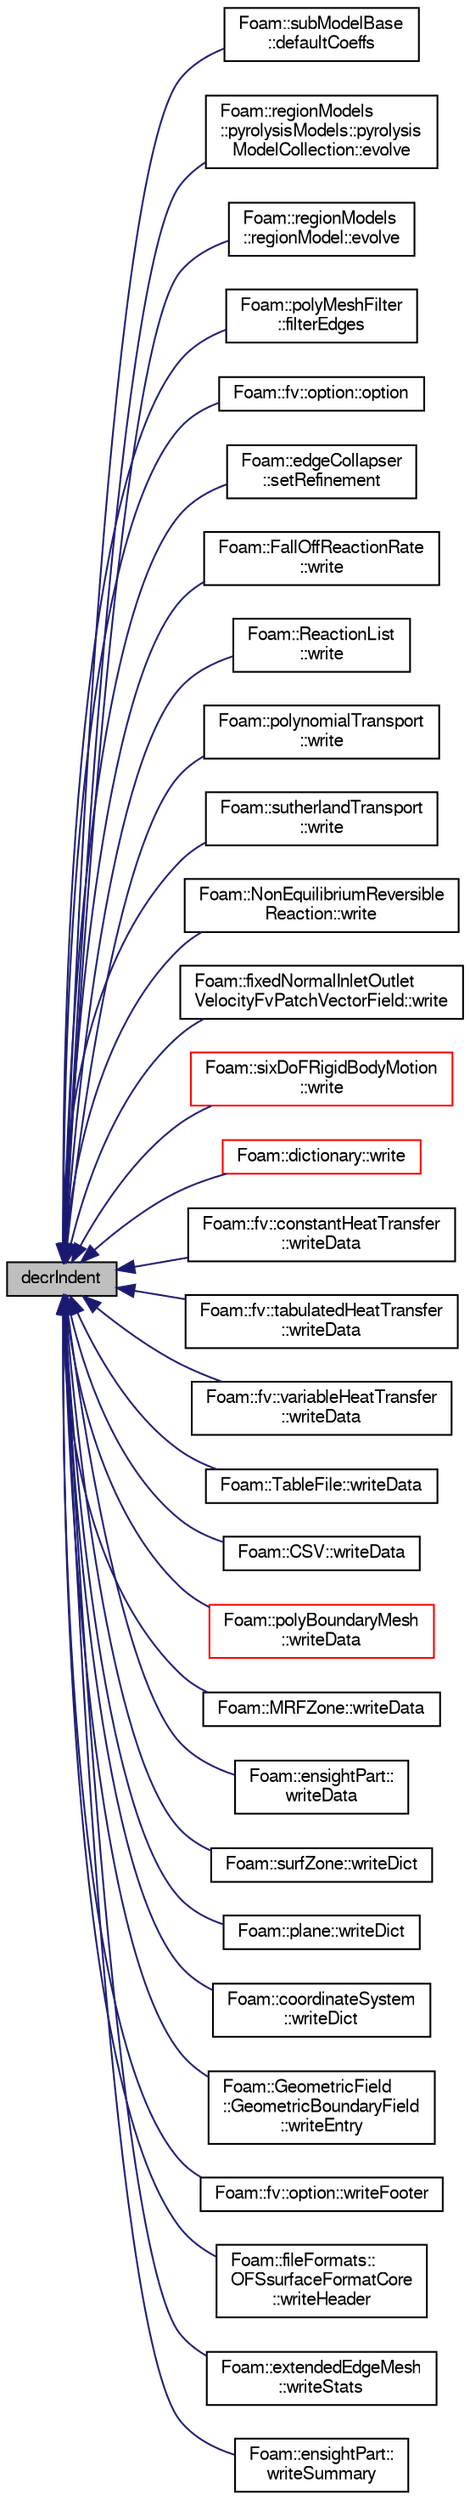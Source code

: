 digraph "decrIndent"
{
  bgcolor="transparent";
  edge [fontname="FreeSans",fontsize="10",labelfontname="FreeSans",labelfontsize="10"];
  node [fontname="FreeSans",fontsize="10",shape=record];
  rankdir="LR";
  Node1 [label="decrIndent",height=0.2,width=0.4,color="black", fillcolor="grey75", style="filled" fontcolor="black"];
  Node1 -> Node2 [dir="back",color="midnightblue",fontsize="10",style="solid",fontname="FreeSans"];
  Node2 [label="Foam::subModelBase\l::defaultCoeffs",height=0.2,width=0.4,color="black",URL="$a02398.html#ab1f21c542b0067822ab7ce2353dd099e",tooltip="Returns true if defaultCoeffs is true and outputs on printMsg. "];
  Node1 -> Node3 [dir="back",color="midnightblue",fontsize="10",style="solid",fontname="FreeSans"];
  Node3 [label="Foam::regionModels\l::pyrolysisModels::pyrolysis\lModelCollection::evolve",height=0.2,width=0.4,color="black",URL="$a01986.html#a9e3bb886209d951167cd385c1ffe0b00",tooltip="Evolve regions. "];
  Node1 -> Node4 [dir="back",color="midnightblue",fontsize="10",style="solid",fontname="FreeSans"];
  Node4 [label="Foam::regionModels\l::regionModel::evolve",height=0.2,width=0.4,color="black",URL="$a02071.html#a9e3bb886209d951167cd385c1ffe0b00",tooltip="Main driver routing to evolve the region - calls other evolves. "];
  Node1 -> Node5 [dir="back",color="midnightblue",fontsize="10",style="solid",fontname="FreeSans"];
  Node5 [label="Foam::polyMeshFilter\l::filterEdges",height=0.2,width=0.4,color="black",URL="$a01863.html#ad478c9d800707f297552317d2f03cbce",tooltip="Filter edges only. "];
  Node1 -> Node6 [dir="back",color="midnightblue",fontsize="10",style="solid",fontname="FreeSans"];
  Node6 [label="Foam::fv::option::option",height=0.2,width=0.4,color="black",URL="$a01666.html#ae8a7df41d59954162bf2d0e0f39c0aa2",tooltip="Construct from components. "];
  Node1 -> Node7 [dir="back",color="midnightblue",fontsize="10",style="solid",fontname="FreeSans"];
  Node7 [label="Foam::edgeCollapser\l::setRefinement",height=0.2,width=0.4,color="black",URL="$a00591.html#a9b80e891413d76aa1324fdd6c9e58c64",tooltip="Play commands into polyTopoChange to create mesh. "];
  Node1 -> Node8 [dir="back",color="midnightblue",fontsize="10",style="solid",fontname="FreeSans"];
  Node8 [label="Foam::FallOffReactionRate\l::write",height=0.2,width=0.4,color="black",URL="$a00724.html#a4bc86b48333705e13add9de0db8eebd3",tooltip="Write to stream. "];
  Node1 -> Node9 [dir="back",color="midnightblue",fontsize="10",style="solid",fontname="FreeSans"];
  Node9 [label="Foam::ReactionList\l::write",height=0.2,width=0.4,color="black",URL="$a02034.html#a4bc86b48333705e13add9de0db8eebd3",tooltip="Write. "];
  Node1 -> Node10 [dir="back",color="midnightblue",fontsize="10",style="solid",fontname="FreeSans"];
  Node10 [label="Foam::polynomialTransport\l::write",height=0.2,width=0.4,color="black",URL="$a01876.html#a4bc86b48333705e13add9de0db8eebd3",tooltip="Write to Ostream. "];
  Node1 -> Node11 [dir="back",color="midnightblue",fontsize="10",style="solid",fontname="FreeSans"];
  Node11 [label="Foam::sutherlandTransport\l::write",height=0.2,width=0.4,color="black",URL="$a02442.html#a4bc86b48333705e13add9de0db8eebd3",tooltip="Write to Ostream. "];
  Node1 -> Node12 [dir="back",color="midnightblue",fontsize="10",style="solid",fontname="FreeSans"];
  Node12 [label="Foam::NonEquilibriumReversible\lReaction::write",height=0.2,width=0.4,color="black",URL="$a01571.html#a0941061ad5a26be83b4107d05750ace6",tooltip="Write. "];
  Node1 -> Node13 [dir="back",color="midnightblue",fontsize="10",style="solid",fontname="FreeSans"];
  Node13 [label="Foam::fixedNormalInletOutlet\lVelocityFvPatchVectorField::write",height=0.2,width=0.4,color="black",URL="$a00804.html#a0941061ad5a26be83b4107d05750ace6",tooltip="Write. "];
  Node1 -> Node14 [dir="back",color="midnightblue",fontsize="10",style="solid",fontname="FreeSans"];
  Node14 [label="Foam::sixDoFRigidBodyMotion\l::write",height=0.2,width=0.4,color="red",URL="$a02260.html#a0941061ad5a26be83b4107d05750ace6",tooltip="Write. "];
  Node1 -> Node15 [dir="back",color="midnightblue",fontsize="10",style="solid",fontname="FreeSans"];
  Node15 [label="Foam::dictionary::write",height=0.2,width=0.4,color="red",URL="$a00502.html#a4a8c5a25ca68b97e8408d4016287b5e2",tooltip="Write dictionary, normally with sub-dictionary formatting. "];
  Node1 -> Node16 [dir="back",color="midnightblue",fontsize="10",style="solid",fontname="FreeSans"];
  Node16 [label="Foam::fv::constantHeatTransfer\l::writeData",height=0.2,width=0.4,color="black",URL="$a00355.html#a54c0a6ca2f93398364a825981dbe4776",tooltip="Write data. "];
  Node1 -> Node17 [dir="back",color="midnightblue",fontsize="10",style="solid",fontname="FreeSans"];
  Node17 [label="Foam::fv::tabulatedHeatTransfer\l::writeData",height=0.2,width=0.4,color="black",URL="$a02484.html#a54c0a6ca2f93398364a825981dbe4776",tooltip="Write data. "];
  Node1 -> Node18 [dir="back",color="midnightblue",fontsize="10",style="solid",fontname="FreeSans"];
  Node18 [label="Foam::fv::variableHeatTransfer\l::writeData",height=0.2,width=0.4,color="black",URL="$a02712.html#a54c0a6ca2f93398364a825981dbe4776",tooltip="Write data. "];
  Node1 -> Node19 [dir="back",color="midnightblue",fontsize="10",style="solid",fontname="FreeSans"];
  Node19 [label="Foam::TableFile::writeData",height=0.2,width=0.4,color="black",URL="$a02480.html#a3f337a79b0eea9e1a8a6381894c6cdf9",tooltip="Write in dictionary format. "];
  Node1 -> Node20 [dir="back",color="midnightblue",fontsize="10",style="solid",fontname="FreeSans"];
  Node20 [label="Foam::CSV::writeData",height=0.2,width=0.4,color="black",URL="$a00417.html#a3f337a79b0eea9e1a8a6381894c6cdf9",tooltip="Write in dictionary format. "];
  Node1 -> Node21 [dir="back",color="midnightblue",fontsize="10",style="solid",fontname="FreeSans"];
  Node21 [label="Foam::polyBoundaryMesh\l::writeData",height=0.2,width=0.4,color="red",URL="$a01855.html#a2a3ea7b116b283507dc19bc8f4719c3d",tooltip="writeData member function required by regIOobject "];
  Node1 -> Node22 [dir="back",color="midnightblue",fontsize="10",style="solid",fontname="FreeSans"];
  Node22 [label="Foam::MRFZone::writeData",height=0.2,width=0.4,color="black",URL="$a01496.html#a3f337a79b0eea9e1a8a6381894c6cdf9",tooltip="Write. "];
  Node1 -> Node23 [dir="back",color="midnightblue",fontsize="10",style="solid",fontname="FreeSans"];
  Node23 [label="Foam::ensightPart::\lwriteData",height=0.2,width=0.4,color="black",URL="$a00625.html#a2a3ea7b116b283507dc19bc8f4719c3d",tooltip="Write reconstruction information for the object. "];
  Node1 -> Node24 [dir="back",color="midnightblue",fontsize="10",style="solid",fontname="FreeSans"];
  Node24 [label="Foam::surfZone::writeDict",height=0.2,width=0.4,color="black",URL="$a02439.html#af77027c10b89b764f28cf777c66c4be6",tooltip="Write dictionary. "];
  Node1 -> Node25 [dir="back",color="midnightblue",fontsize="10",style="solid",fontname="FreeSans"];
  Node25 [label="Foam::plane::writeDict",height=0.2,width=0.4,color="black",URL="$a01802.html#af77027c10b89b764f28cf777c66c4be6",tooltip="Write to dictionary. "];
  Node1 -> Node26 [dir="back",color="midnightblue",fontsize="10",style="solid",fontname="FreeSans"];
  Node26 [label="Foam::coordinateSystem\l::writeDict",height=0.2,width=0.4,color="black",URL="$a00387.html#ad4c69bb96d3dcadbe5230c03be4f48e4",tooltip="Write dictionary. "];
  Node1 -> Node27 [dir="back",color="midnightblue",fontsize="10",style="solid",fontname="FreeSans"];
  Node27 [label="Foam::GeometricField\l::GeometricBoundaryField\l::writeEntry",height=0.2,width=0.4,color="black",URL="$a00895.html#a37ca48bb95f2d19dd4468d303314fe3c",tooltip="Write boundary field as dictionary entry. "];
  Node1 -> Node28 [dir="back",color="midnightblue",fontsize="10",style="solid",fontname="FreeSans"];
  Node28 [label="Foam::fv::option::writeFooter",height=0.2,width=0.4,color="black",URL="$a01666.html#a8163fd2f8da77310b85dd846b6f5e3a1",tooltip="Write the source footer information. "];
  Node1 -> Node29 [dir="back",color="midnightblue",fontsize="10",style="solid",fontname="FreeSans"];
  Node29 [label="Foam::fileFormats::\lOFSsurfaceFormatCore\l::writeHeader",height=0.2,width=0.4,color="black",URL="$a01653.html#a760516c113bf165b41313f58e9d6689d",tooltip="Write header information and surfZoneList. "];
  Node1 -> Node30 [dir="back",color="midnightblue",fontsize="10",style="solid",fontname="FreeSans"];
  Node30 [label="Foam::extendedEdgeMesh\l::writeStats",height=0.2,width=0.4,color="black",URL="$a00678.html#a3852b36537f6220c4fc7f55769fc0f13",tooltip="Dump some information. "];
  Node1 -> Node31 [dir="back",color="midnightblue",fontsize="10",style="solid",fontname="FreeSans"];
  Node31 [label="Foam::ensightPart::\lwriteSummary",height=0.2,width=0.4,color="black",URL="$a00625.html#a46abc8b058281199fba0b3b21ec9a6f7",tooltip="Write summary information about the object. "];
}
